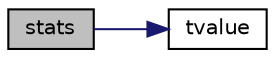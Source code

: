 digraph "stats"
{
  edge [fontname="Helvetica",fontsize="10",labelfontname="Helvetica",labelfontsize="10"];
  node [fontname="Helvetica",fontsize="10",shape=record];
  rankdir="LR";
  Node1 [label="stats",height=0.2,width=0.4,color="black", fillcolor="grey75", style="filled", fontcolor="black"];
  Node1 -> Node2 [color="midnightblue",fontsize="10",style="solid",fontname="Helvetica"];
  Node2 [label="tvalue",height=0.2,width=0.4,color="black", fillcolor="white", style="filled",URL="$tvalue_8f.html#a5f7e52810796005c3d4bfdae07bd815c"];
}
